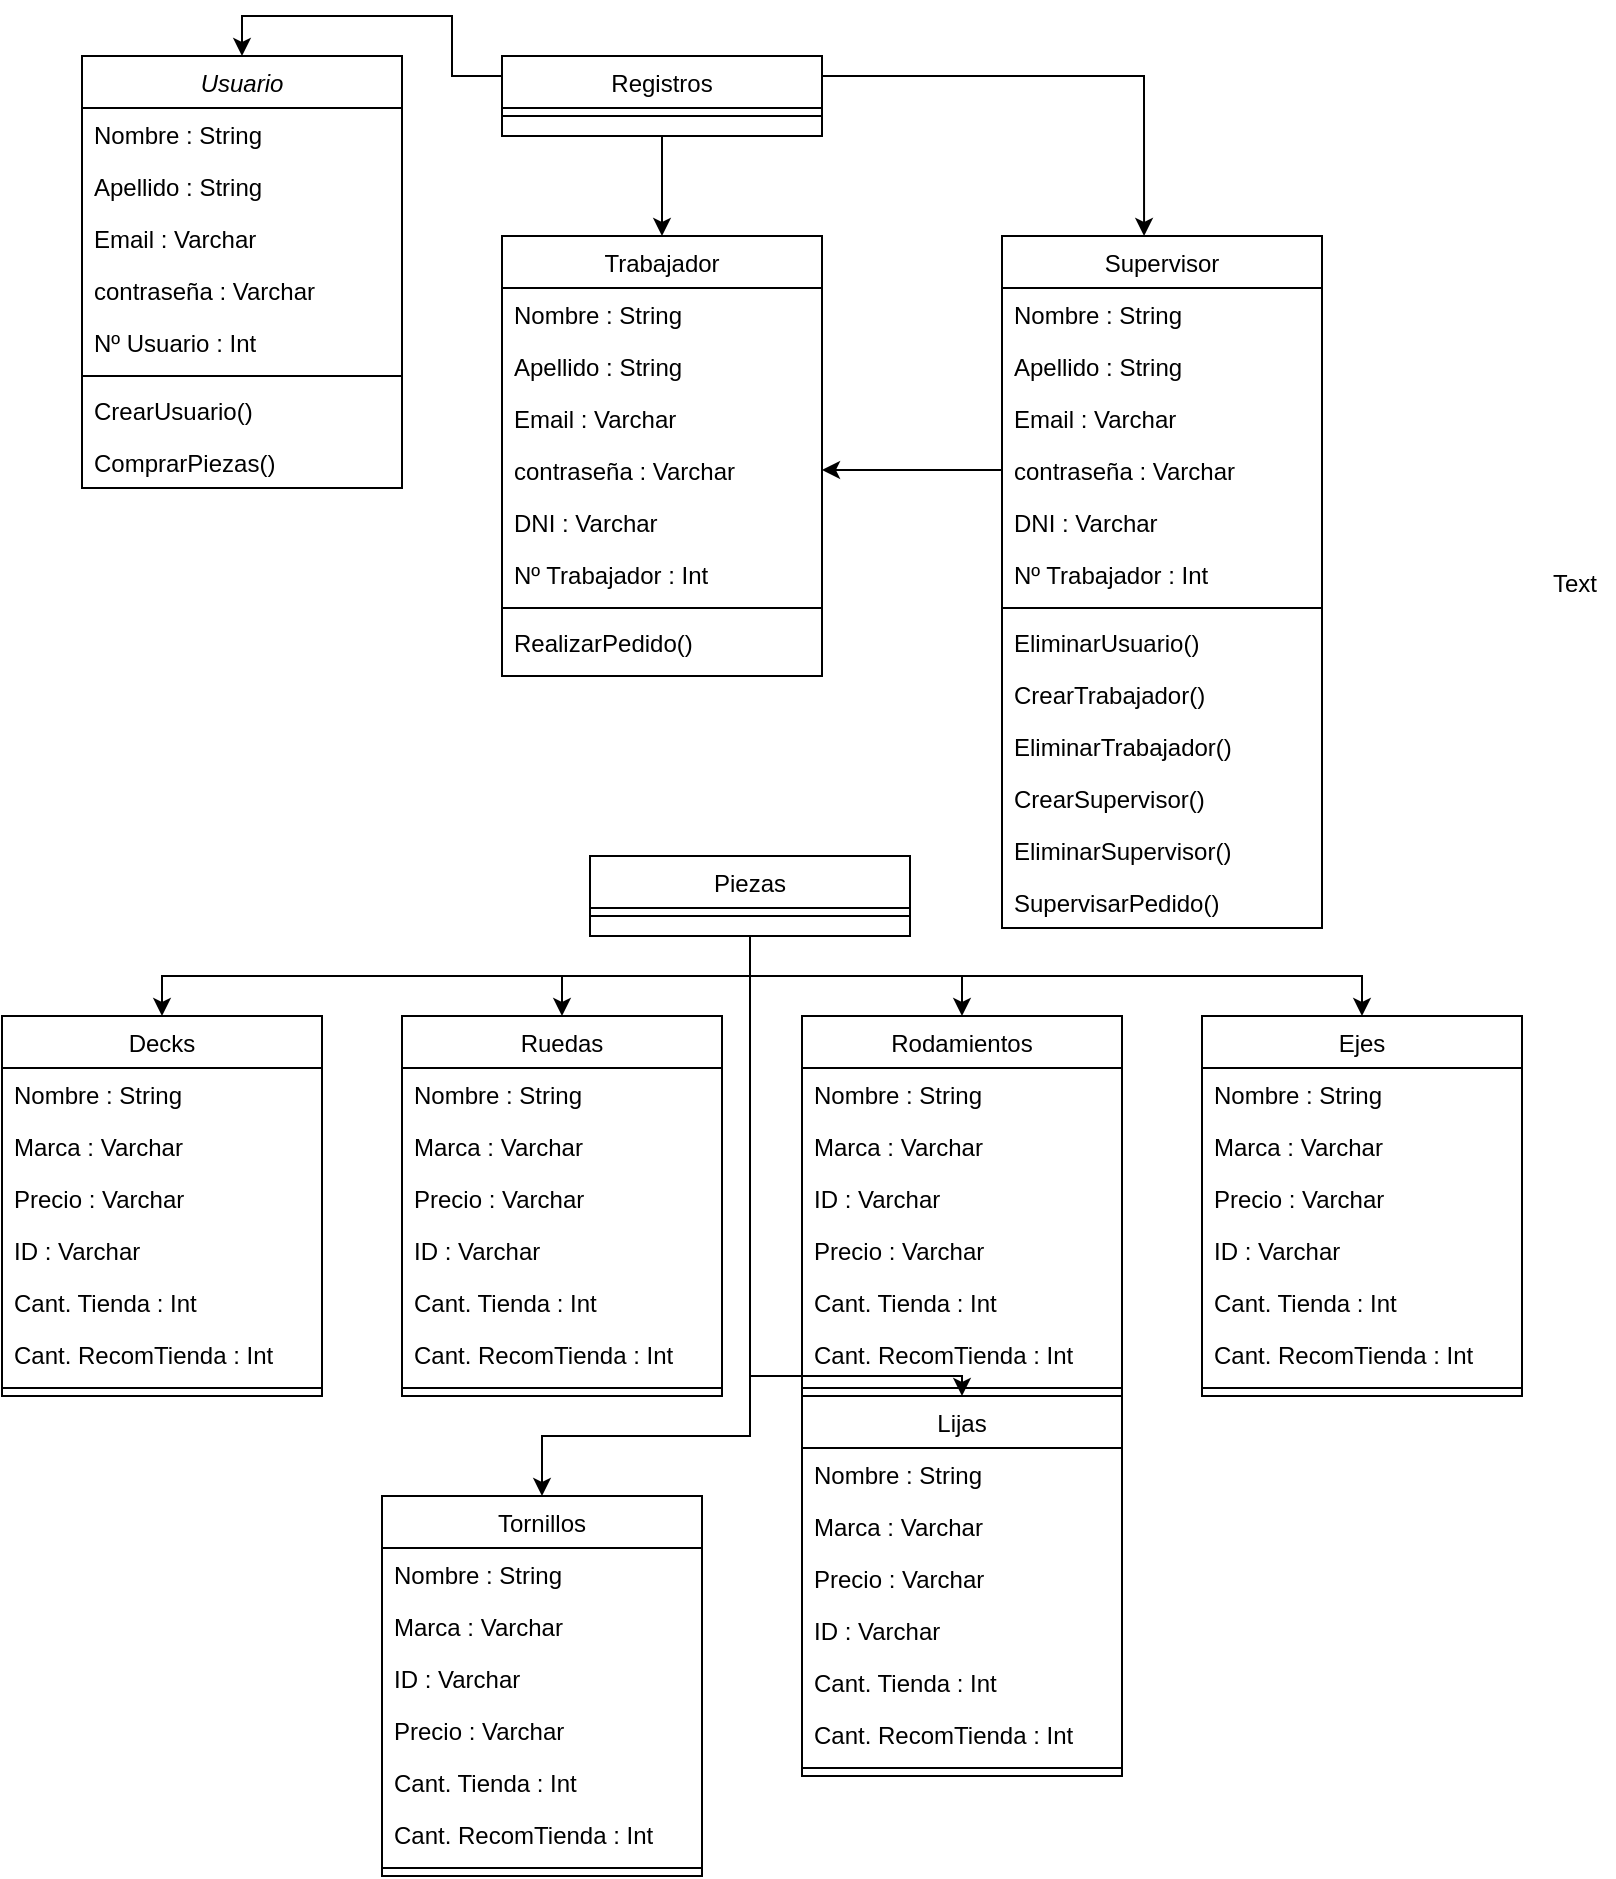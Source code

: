 <mxfile version="13.1.6" type="device"><diagram id="C5RBs43oDa-KdzZeNtuy" name="Page-1"><mxGraphModel dx="702" dy="801" grid="1" gridSize="10" guides="1" tooltips="1" connect="1" arrows="1" fold="1" page="1" pageScale="1" pageWidth="827" pageHeight="1169" math="0" shadow="0"><root><mxCell id="WIyWlLk6GJQsqaUBKTNV-0"/><mxCell id="WIyWlLk6GJQsqaUBKTNV-1" parent="WIyWlLk6GJQsqaUBKTNV-0"/><mxCell id="zkfFHV4jXpPFQw0GAbJ--0" value="Usuario" style="swimlane;fontStyle=2;align=center;verticalAlign=top;childLayout=stackLayout;horizontal=1;startSize=26;horizontalStack=0;resizeParent=1;resizeLast=0;collapsible=1;marginBottom=0;rounded=0;shadow=0;strokeWidth=1;" parent="WIyWlLk6GJQsqaUBKTNV-1" vertex="1"><mxGeometry x="80" y="120" width="160" height="216" as="geometry"><mxRectangle x="230" y="140" width="160" height="26" as="alternateBounds"/></mxGeometry></mxCell><mxCell id="zkfFHV4jXpPFQw0GAbJ--1" value="Nombre : String" style="text;align=left;verticalAlign=top;spacingLeft=4;spacingRight=4;overflow=hidden;rotatable=0;points=[[0,0.5],[1,0.5]];portConstraint=eastwest;" parent="zkfFHV4jXpPFQw0GAbJ--0" vertex="1"><mxGeometry y="26" width="160" height="26" as="geometry"/></mxCell><mxCell id="zkfFHV4jXpPFQw0GAbJ--2" value="Apellido : String" style="text;align=left;verticalAlign=top;spacingLeft=4;spacingRight=4;overflow=hidden;rotatable=0;points=[[0,0.5],[1,0.5]];portConstraint=eastwest;rounded=0;shadow=0;html=0;" parent="zkfFHV4jXpPFQw0GAbJ--0" vertex="1"><mxGeometry y="52" width="160" height="26" as="geometry"/></mxCell><mxCell id="zkfFHV4jXpPFQw0GAbJ--3" value="Email : Varchar" style="text;align=left;verticalAlign=top;spacingLeft=4;spacingRight=4;overflow=hidden;rotatable=0;points=[[0,0.5],[1,0.5]];portConstraint=eastwest;rounded=0;shadow=0;html=0;" parent="zkfFHV4jXpPFQw0GAbJ--0" vertex="1"><mxGeometry y="78" width="160" height="26" as="geometry"/></mxCell><mxCell id="Tx1Lw0naHB0xi_U6-fPQ-1" value="contraseña : Varchar" style="text;align=left;verticalAlign=top;spacingLeft=4;spacingRight=4;overflow=hidden;rotatable=0;points=[[0,0.5],[1,0.5]];portConstraint=eastwest;rounded=0;shadow=0;html=0;" parent="zkfFHV4jXpPFQw0GAbJ--0" vertex="1"><mxGeometry y="104" width="160" height="26" as="geometry"/></mxCell><mxCell id="Tx1Lw0naHB0xi_U6-fPQ-2" value="Nº Usuario : Int" style="text;align=left;verticalAlign=top;spacingLeft=4;spacingRight=4;overflow=hidden;rotatable=0;points=[[0,0.5],[1,0.5]];portConstraint=eastwest;rounded=0;shadow=0;html=0;" parent="zkfFHV4jXpPFQw0GAbJ--0" vertex="1"><mxGeometry y="130" width="160" height="26" as="geometry"/></mxCell><mxCell id="zkfFHV4jXpPFQw0GAbJ--4" value="" style="line;html=1;strokeWidth=1;align=left;verticalAlign=middle;spacingTop=-1;spacingLeft=3;spacingRight=3;rotatable=0;labelPosition=right;points=[];portConstraint=eastwest;" parent="zkfFHV4jXpPFQw0GAbJ--0" vertex="1"><mxGeometry y="156" width="160" height="8" as="geometry"/></mxCell><mxCell id="qu90uaWozorhwATq5Z_B-6" value="CrearUsuario()" style="text;align=left;verticalAlign=top;spacingLeft=4;spacingRight=4;overflow=hidden;rotatable=0;points=[[0,0.5],[1,0.5]];portConstraint=eastwest;" parent="zkfFHV4jXpPFQw0GAbJ--0" vertex="1"><mxGeometry y="164" width="160" height="26" as="geometry"/></mxCell><mxCell id="zkfFHV4jXpPFQw0GAbJ--5" value="ComprarPiezas()" style="text;align=left;verticalAlign=top;spacingLeft=4;spacingRight=4;overflow=hidden;rotatable=0;points=[[0,0.5],[1,0.5]];portConstraint=eastwest;" parent="zkfFHV4jXpPFQw0GAbJ--0" vertex="1"><mxGeometry y="190" width="160" height="26" as="geometry"/></mxCell><mxCell id="Tx1Lw0naHB0xi_U6-fPQ-3" style="edgeStyle=orthogonalEdgeStyle;rounded=0;orthogonalLoop=1;jettySize=auto;html=1;exitX=0;exitY=0.25;exitDx=0;exitDy=0;entryX=0.5;entryY=0;entryDx=0;entryDy=0;" parent="WIyWlLk6GJQsqaUBKTNV-1" source="zkfFHV4jXpPFQw0GAbJ--13" target="zkfFHV4jXpPFQw0GAbJ--0" edge="1"><mxGeometry relative="1" as="geometry"/></mxCell><mxCell id="Tx1Lw0naHB0xi_U6-fPQ-5" style="edgeStyle=orthogonalEdgeStyle;rounded=0;orthogonalLoop=1;jettySize=auto;html=1;exitX=0.5;exitY=1;exitDx=0;exitDy=0;entryX=0.5;entryY=0;entryDx=0;entryDy=0;" parent="WIyWlLk6GJQsqaUBKTNV-1" source="zkfFHV4jXpPFQw0GAbJ--13" target="zkfFHV4jXpPFQw0GAbJ--17" edge="1"><mxGeometry relative="1" as="geometry"/></mxCell><mxCell id="Tx1Lw0naHB0xi_U6-fPQ-17" style="edgeStyle=orthogonalEdgeStyle;rounded=0;orthogonalLoop=1;jettySize=auto;html=1;exitX=1;exitY=0.25;exitDx=0;exitDy=0;entryX=0.444;entryY=0;entryDx=0;entryDy=0;entryPerimeter=0;" parent="WIyWlLk6GJQsqaUBKTNV-1" source="zkfFHV4jXpPFQw0GAbJ--13" target="Tx1Lw0naHB0xi_U6-fPQ-6" edge="1"><mxGeometry relative="1" as="geometry"/></mxCell><mxCell id="zkfFHV4jXpPFQw0GAbJ--13" value="Registros" style="swimlane;fontStyle=0;align=center;verticalAlign=top;childLayout=stackLayout;horizontal=1;startSize=26;horizontalStack=0;resizeParent=1;resizeLast=0;collapsible=1;marginBottom=0;rounded=0;shadow=0;strokeWidth=1;" parent="WIyWlLk6GJQsqaUBKTNV-1" vertex="1"><mxGeometry x="290" y="120" width="160" height="40" as="geometry"><mxRectangle x="340" y="380" width="170" height="26" as="alternateBounds"/></mxGeometry></mxCell><mxCell id="zkfFHV4jXpPFQw0GAbJ--15" value="" style="line;html=1;strokeWidth=1;align=left;verticalAlign=middle;spacingTop=-1;spacingLeft=3;spacingRight=3;rotatable=0;labelPosition=right;points=[];portConstraint=eastwest;" parent="zkfFHV4jXpPFQw0GAbJ--13" vertex="1"><mxGeometry y="26" width="160" height="8" as="geometry"/></mxCell><mxCell id="zkfFHV4jXpPFQw0GAbJ--17" value="Trabajador" style="swimlane;fontStyle=0;align=center;verticalAlign=top;childLayout=stackLayout;horizontal=1;startSize=26;horizontalStack=0;resizeParent=1;resizeLast=0;collapsible=1;marginBottom=0;rounded=0;shadow=0;strokeWidth=1;" parent="WIyWlLk6GJQsqaUBKTNV-1" vertex="1"><mxGeometry x="290" y="210" width="160" height="220" as="geometry"><mxRectangle x="550" y="140" width="160" height="26" as="alternateBounds"/></mxGeometry></mxCell><mxCell id="zkfFHV4jXpPFQw0GAbJ--18" value="Nombre : String" style="text;align=left;verticalAlign=top;spacingLeft=4;spacingRight=4;overflow=hidden;rotatable=0;points=[[0,0.5],[1,0.5]];portConstraint=eastwest;" parent="zkfFHV4jXpPFQw0GAbJ--17" vertex="1"><mxGeometry y="26" width="160" height="26" as="geometry"/></mxCell><mxCell id="zkfFHV4jXpPFQw0GAbJ--19" value="Apellido : String" style="text;align=left;verticalAlign=top;spacingLeft=4;spacingRight=4;overflow=hidden;rotatable=0;points=[[0,0.5],[1,0.5]];portConstraint=eastwest;rounded=0;shadow=0;html=0;" parent="zkfFHV4jXpPFQw0GAbJ--17" vertex="1"><mxGeometry y="52" width="160" height="26" as="geometry"/></mxCell><mxCell id="zkfFHV4jXpPFQw0GAbJ--20" value="Email : Varchar" style="text;align=left;verticalAlign=top;spacingLeft=4;spacingRight=4;overflow=hidden;rotatable=0;points=[[0,0.5],[1,0.5]];portConstraint=eastwest;rounded=0;shadow=0;html=0;" parent="zkfFHV4jXpPFQw0GAbJ--17" vertex="1"><mxGeometry y="78" width="160" height="26" as="geometry"/></mxCell><mxCell id="zkfFHV4jXpPFQw0GAbJ--21" value="contraseña : Varchar" style="text;align=left;verticalAlign=top;spacingLeft=4;spacingRight=4;overflow=hidden;rotatable=0;points=[[0,0.5],[1,0.5]];portConstraint=eastwest;rounded=0;shadow=0;html=0;" parent="zkfFHV4jXpPFQw0GAbJ--17" vertex="1"><mxGeometry y="104" width="160" height="26" as="geometry"/></mxCell><mxCell id="zkfFHV4jXpPFQw0GAbJ--22" value="DNI : Varchar" style="text;align=left;verticalAlign=top;spacingLeft=4;spacingRight=4;overflow=hidden;rotatable=0;points=[[0,0.5],[1,0.5]];portConstraint=eastwest;rounded=0;shadow=0;html=0;" parent="zkfFHV4jXpPFQw0GAbJ--17" vertex="1"><mxGeometry y="130" width="160" height="26" as="geometry"/></mxCell><mxCell id="Tx1Lw0naHB0xi_U6-fPQ-4" value="Nº Trabajador : Int" style="text;align=left;verticalAlign=top;spacingLeft=4;spacingRight=4;overflow=hidden;rotatable=0;points=[[0,0.5],[1,0.5]];portConstraint=eastwest;rounded=0;shadow=0;html=0;" parent="zkfFHV4jXpPFQw0GAbJ--17" vertex="1"><mxGeometry y="156" width="160" height="26" as="geometry"/></mxCell><mxCell id="zkfFHV4jXpPFQw0GAbJ--23" value="" style="line;html=1;strokeWidth=1;align=left;verticalAlign=middle;spacingTop=-1;spacingLeft=3;spacingRight=3;rotatable=0;labelPosition=right;points=[];portConstraint=eastwest;" parent="zkfFHV4jXpPFQw0GAbJ--17" vertex="1"><mxGeometry y="182" width="160" height="8" as="geometry"/></mxCell><mxCell id="zkfFHV4jXpPFQw0GAbJ--25" value="RealizarPedido()" style="text;align=left;verticalAlign=top;spacingLeft=4;spacingRight=4;overflow=hidden;rotatable=0;points=[[0,0.5],[1,0.5]];portConstraint=eastwest;" parent="zkfFHV4jXpPFQw0GAbJ--17" vertex="1"><mxGeometry y="190" width="160" height="26" as="geometry"/></mxCell><mxCell id="Tx1Lw0naHB0xi_U6-fPQ-6" value="Supervisor" style="swimlane;fontStyle=0;align=center;verticalAlign=top;childLayout=stackLayout;horizontal=1;startSize=26;horizontalStack=0;resizeParent=1;resizeLast=0;collapsible=1;marginBottom=0;rounded=0;shadow=0;strokeWidth=1;" parent="WIyWlLk6GJQsqaUBKTNV-1" vertex="1"><mxGeometry x="540" y="210" width="160" height="346" as="geometry"><mxRectangle x="550" y="140" width="160" height="26" as="alternateBounds"/></mxGeometry></mxCell><mxCell id="Tx1Lw0naHB0xi_U6-fPQ-7" value="Nombre : String" style="text;align=left;verticalAlign=top;spacingLeft=4;spacingRight=4;overflow=hidden;rotatable=0;points=[[0,0.5],[1,0.5]];portConstraint=eastwest;" parent="Tx1Lw0naHB0xi_U6-fPQ-6" vertex="1"><mxGeometry y="26" width="160" height="26" as="geometry"/></mxCell><mxCell id="Tx1Lw0naHB0xi_U6-fPQ-8" value="Apellido : String" style="text;align=left;verticalAlign=top;spacingLeft=4;spacingRight=4;overflow=hidden;rotatable=0;points=[[0,0.5],[1,0.5]];portConstraint=eastwest;rounded=0;shadow=0;html=0;" parent="Tx1Lw0naHB0xi_U6-fPQ-6" vertex="1"><mxGeometry y="52" width="160" height="26" as="geometry"/></mxCell><mxCell id="Tx1Lw0naHB0xi_U6-fPQ-9" value="Email : Varchar" style="text;align=left;verticalAlign=top;spacingLeft=4;spacingRight=4;overflow=hidden;rotatable=0;points=[[0,0.5],[1,0.5]];portConstraint=eastwest;rounded=0;shadow=0;html=0;" parent="Tx1Lw0naHB0xi_U6-fPQ-6" vertex="1"><mxGeometry y="78" width="160" height="26" as="geometry"/></mxCell><mxCell id="Tx1Lw0naHB0xi_U6-fPQ-10" value="contraseña : Varchar" style="text;align=left;verticalAlign=top;spacingLeft=4;spacingRight=4;overflow=hidden;rotatable=0;points=[[0,0.5],[1,0.5]];portConstraint=eastwest;rounded=0;shadow=0;html=0;" parent="Tx1Lw0naHB0xi_U6-fPQ-6" vertex="1"><mxGeometry y="104" width="160" height="26" as="geometry"/></mxCell><mxCell id="Tx1Lw0naHB0xi_U6-fPQ-11" value="DNI : Varchar" style="text;align=left;verticalAlign=top;spacingLeft=4;spacingRight=4;overflow=hidden;rotatable=0;points=[[0,0.5],[1,0.5]];portConstraint=eastwest;rounded=0;shadow=0;html=0;" parent="Tx1Lw0naHB0xi_U6-fPQ-6" vertex="1"><mxGeometry y="130" width="160" height="26" as="geometry"/></mxCell><mxCell id="Tx1Lw0naHB0xi_U6-fPQ-12" value="Nº Trabajador : Int" style="text;align=left;verticalAlign=top;spacingLeft=4;spacingRight=4;overflow=hidden;rotatable=0;points=[[0,0.5],[1,0.5]];portConstraint=eastwest;rounded=0;shadow=0;html=0;" parent="Tx1Lw0naHB0xi_U6-fPQ-6" vertex="1"><mxGeometry y="156" width="160" height="26" as="geometry"/></mxCell><mxCell id="Tx1Lw0naHB0xi_U6-fPQ-13" value="" style="line;html=1;strokeWidth=1;align=left;verticalAlign=middle;spacingTop=-1;spacingLeft=3;spacingRight=3;rotatable=0;labelPosition=right;points=[];portConstraint=eastwest;" parent="Tx1Lw0naHB0xi_U6-fPQ-6" vertex="1"><mxGeometry y="182" width="160" height="8" as="geometry"/></mxCell><mxCell id="Tx1Lw0naHB0xi_U6-fPQ-14" value="EliminarUsuario()" style="text;align=left;verticalAlign=top;spacingLeft=4;spacingRight=4;overflow=hidden;rotatable=0;points=[[0,0.5],[1,0.5]];portConstraint=eastwest;" parent="Tx1Lw0naHB0xi_U6-fPQ-6" vertex="1"><mxGeometry y="190" width="160" height="26" as="geometry"/></mxCell><mxCell id="qu90uaWozorhwATq5Z_B-0" value="CrearTrabajador()" style="text;align=left;verticalAlign=top;spacingLeft=4;spacingRight=4;overflow=hidden;rotatable=0;points=[[0,0.5],[1,0.5]];portConstraint=eastwest;" parent="Tx1Lw0naHB0xi_U6-fPQ-6" vertex="1"><mxGeometry y="216" width="160" height="26" as="geometry"/></mxCell><mxCell id="Tx1Lw0naHB0xi_U6-fPQ-18" value="EliminarTrabajador()" style="text;align=left;verticalAlign=top;spacingLeft=4;spacingRight=4;overflow=hidden;rotatable=0;points=[[0,0.5],[1,0.5]];portConstraint=eastwest;" parent="Tx1Lw0naHB0xi_U6-fPQ-6" vertex="1"><mxGeometry y="242" width="160" height="26" as="geometry"/></mxCell><mxCell id="qu90uaWozorhwATq5Z_B-1" value="CrearSupervisor()" style="text;align=left;verticalAlign=top;spacingLeft=4;spacingRight=4;overflow=hidden;rotatable=0;points=[[0,0.5],[1,0.5]];portConstraint=eastwest;" parent="Tx1Lw0naHB0xi_U6-fPQ-6" vertex="1"><mxGeometry y="268" width="160" height="26" as="geometry"/></mxCell><mxCell id="qu90uaWozorhwATq5Z_B-2" value="EliminarSupervisor()" style="text;align=left;verticalAlign=top;spacingLeft=4;spacingRight=4;overflow=hidden;rotatable=0;points=[[0,0.5],[1,0.5]];portConstraint=eastwest;" parent="Tx1Lw0naHB0xi_U6-fPQ-6" vertex="1"><mxGeometry y="294" width="160" height="26" as="geometry"/></mxCell><mxCell id="qu90uaWozorhwATq5Z_B-7" value="SupervisarPedido()" style="text;align=left;verticalAlign=top;spacingLeft=4;spacingRight=4;overflow=hidden;rotatable=0;points=[[0,0.5],[1,0.5]];portConstraint=eastwest;" parent="Tx1Lw0naHB0xi_U6-fPQ-6" vertex="1"><mxGeometry y="320" width="160" height="26" as="geometry"/></mxCell><mxCell id="Tx1Lw0naHB0xi_U6-fPQ-19" style="edgeStyle=orthogonalEdgeStyle;rounded=0;orthogonalLoop=1;jettySize=auto;html=1;exitX=0;exitY=0.5;exitDx=0;exitDy=0;entryX=1;entryY=0.5;entryDx=0;entryDy=0;" parent="WIyWlLk6GJQsqaUBKTNV-1" source="Tx1Lw0naHB0xi_U6-fPQ-10" target="zkfFHV4jXpPFQw0GAbJ--21" edge="1"><mxGeometry relative="1" as="geometry"/></mxCell><mxCell id="Tx1Lw0naHB0xi_U6-fPQ-97" style="edgeStyle=orthogonalEdgeStyle;rounded=0;orthogonalLoop=1;jettySize=auto;html=1;exitX=0.5;exitY=1;exitDx=0;exitDy=0;entryX=0.5;entryY=0;entryDx=0;entryDy=0;" parent="WIyWlLk6GJQsqaUBKTNV-1" source="Tx1Lw0naHB0xi_U6-fPQ-20" target="zkfFHV4jXpPFQw0GAbJ--6" edge="1"><mxGeometry relative="1" as="geometry"/></mxCell><mxCell id="Tx1Lw0naHB0xi_U6-fPQ-98" style="edgeStyle=orthogonalEdgeStyle;rounded=0;orthogonalLoop=1;jettySize=auto;html=1;exitX=0.5;exitY=1;exitDx=0;exitDy=0;" parent="WIyWlLk6GJQsqaUBKTNV-1" source="Tx1Lw0naHB0xi_U6-fPQ-20" target="Tx1Lw0naHB0xi_U6-fPQ-83" edge="1"><mxGeometry relative="1" as="geometry"/></mxCell><mxCell id="Tx1Lw0naHB0xi_U6-fPQ-99" style="edgeStyle=orthogonalEdgeStyle;rounded=0;orthogonalLoop=1;jettySize=auto;html=1;exitX=0.5;exitY=1;exitDx=0;exitDy=0;entryX=0.5;entryY=0;entryDx=0;entryDy=0;" parent="WIyWlLk6GJQsqaUBKTNV-1" source="Tx1Lw0naHB0xi_U6-fPQ-20" target="Tx1Lw0naHB0xi_U6-fPQ-90" edge="1"><mxGeometry relative="1" as="geometry"/></mxCell><mxCell id="Tx1Lw0naHB0xi_U6-fPQ-100" style="edgeStyle=orthogonalEdgeStyle;rounded=0;orthogonalLoop=1;jettySize=auto;html=1;exitX=0.5;exitY=1;exitDx=0;exitDy=0;entryX=0.5;entryY=0;entryDx=0;entryDy=0;" parent="WIyWlLk6GJQsqaUBKTNV-1" source="Tx1Lw0naHB0xi_U6-fPQ-20" target="Tx1Lw0naHB0xi_U6-fPQ-76" edge="1"><mxGeometry relative="1" as="geometry"/></mxCell><mxCell id="Tx1Lw0naHB0xi_U6-fPQ-101" style="edgeStyle=orthogonalEdgeStyle;rounded=0;orthogonalLoop=1;jettySize=auto;html=1;exitX=0.5;exitY=1;exitDx=0;exitDy=0;entryX=0.5;entryY=0;entryDx=0;entryDy=0;" parent="WIyWlLk6GJQsqaUBKTNV-1" source="Tx1Lw0naHB0xi_U6-fPQ-20" target="Tx1Lw0naHB0xi_U6-fPQ-69" edge="1"><mxGeometry relative="1" as="geometry"><mxPoint x="410" y="810" as="targetPoint"/><Array as="points"><mxPoint x="414" y="810"/><mxPoint x="310" y="810"/></Array></mxGeometry></mxCell><mxCell id="Tx1Lw0naHB0xi_U6-fPQ-102" style="edgeStyle=orthogonalEdgeStyle;rounded=0;orthogonalLoop=1;jettySize=auto;html=1;exitX=0.5;exitY=1;exitDx=0;exitDy=0;entryX=0.5;entryY=0;entryDx=0;entryDy=0;" parent="WIyWlLk6GJQsqaUBKTNV-1" source="Tx1Lw0naHB0xi_U6-fPQ-20" target="Tx1Lw0naHB0xi_U6-fPQ-62" edge="1"><mxGeometry relative="1" as="geometry"><Array as="points"><mxPoint x="414" y="780"/><mxPoint x="520" y="780"/></Array></mxGeometry></mxCell><mxCell id="Tx1Lw0naHB0xi_U6-fPQ-90" value="Rodamientos" style="swimlane;fontStyle=0;align=center;verticalAlign=top;childLayout=stackLayout;horizontal=1;startSize=26;horizontalStack=0;resizeParent=1;resizeLast=0;collapsible=1;marginBottom=0;rounded=0;shadow=0;strokeWidth=1;" parent="WIyWlLk6GJQsqaUBKTNV-1" vertex="1"><mxGeometry x="440" y="600" width="160" height="190" as="geometry"><mxRectangle x="130" y="380" width="160" height="26" as="alternateBounds"/></mxGeometry></mxCell><mxCell id="Tx1Lw0naHB0xi_U6-fPQ-91" value="Nombre : String" style="text;align=left;verticalAlign=top;spacingLeft=4;spacingRight=4;overflow=hidden;rotatable=0;points=[[0,0.5],[1,0.5]];portConstraint=eastwest;" parent="Tx1Lw0naHB0xi_U6-fPQ-90" vertex="1"><mxGeometry y="26" width="160" height="26" as="geometry"/></mxCell><mxCell id="Tx1Lw0naHB0xi_U6-fPQ-92" value="Marca : Varchar" style="text;align=left;verticalAlign=top;spacingLeft=4;spacingRight=4;overflow=hidden;rotatable=0;points=[[0,0.5],[1,0.5]];portConstraint=eastwest;rounded=0;shadow=0;html=0;" parent="Tx1Lw0naHB0xi_U6-fPQ-90" vertex="1"><mxGeometry y="52" width="160" height="26" as="geometry"/></mxCell><mxCell id="1rWDn5zMsZsP1vt22m6Z-6" value="ID : Varchar" style="text;align=left;verticalAlign=top;spacingLeft=4;spacingRight=4;overflow=hidden;rotatable=0;points=[[0,0.5],[1,0.5]];portConstraint=eastwest;rounded=0;shadow=0;html=0;" vertex="1" parent="Tx1Lw0naHB0xi_U6-fPQ-90"><mxGeometry y="78" width="160" height="26" as="geometry"/></mxCell><mxCell id="Tx1Lw0naHB0xi_U6-fPQ-93" value="Precio : Varchar" style="text;align=left;verticalAlign=top;spacingLeft=4;spacingRight=4;overflow=hidden;rotatable=0;points=[[0,0.5],[1,0.5]];portConstraint=eastwest;rounded=0;shadow=0;html=0;" parent="Tx1Lw0naHB0xi_U6-fPQ-90" vertex="1"><mxGeometry y="104" width="160" height="26" as="geometry"/></mxCell><mxCell id="Tx1Lw0naHB0xi_U6-fPQ-94" value="Cant. Tienda : Int" style="text;align=left;verticalAlign=top;spacingLeft=4;spacingRight=4;overflow=hidden;rotatable=0;points=[[0,0.5],[1,0.5]];portConstraint=eastwest;rounded=0;shadow=0;html=0;" parent="Tx1Lw0naHB0xi_U6-fPQ-90" vertex="1"><mxGeometry y="130" width="160" height="26" as="geometry"/></mxCell><mxCell id="Tx1Lw0naHB0xi_U6-fPQ-95" value="Cant. RecomTienda : Int" style="text;align=left;verticalAlign=top;spacingLeft=4;spacingRight=4;overflow=hidden;rotatable=0;points=[[0,0.5],[1,0.5]];portConstraint=eastwest;rounded=0;shadow=0;html=0;" parent="Tx1Lw0naHB0xi_U6-fPQ-90" vertex="1"><mxGeometry y="156" width="160" height="26" as="geometry"/></mxCell><mxCell id="Tx1Lw0naHB0xi_U6-fPQ-96" value="" style="line;html=1;strokeWidth=1;align=left;verticalAlign=middle;spacingTop=-1;spacingLeft=3;spacingRight=3;rotatable=0;labelPosition=right;points=[];portConstraint=eastwest;" parent="Tx1Lw0naHB0xi_U6-fPQ-90" vertex="1"><mxGeometry y="182" width="160" height="8" as="geometry"/></mxCell><mxCell id="Tx1Lw0naHB0xi_U6-fPQ-62" value="Lijas" style="swimlane;fontStyle=0;align=center;verticalAlign=top;childLayout=stackLayout;horizontal=1;startSize=26;horizontalStack=0;resizeParent=1;resizeLast=0;collapsible=1;marginBottom=0;rounded=0;shadow=0;strokeWidth=1;" parent="WIyWlLk6GJQsqaUBKTNV-1" vertex="1"><mxGeometry x="440" y="790" width="160" height="190" as="geometry"><mxRectangle x="130" y="380" width="160" height="26" as="alternateBounds"/></mxGeometry></mxCell><mxCell id="Tx1Lw0naHB0xi_U6-fPQ-63" value="Nombre : String" style="text;align=left;verticalAlign=top;spacingLeft=4;spacingRight=4;overflow=hidden;rotatable=0;points=[[0,0.5],[1,0.5]];portConstraint=eastwest;" parent="Tx1Lw0naHB0xi_U6-fPQ-62" vertex="1"><mxGeometry y="26" width="160" height="26" as="geometry"/></mxCell><mxCell id="Tx1Lw0naHB0xi_U6-fPQ-64" value="Marca : Varchar" style="text;align=left;verticalAlign=top;spacingLeft=4;spacingRight=4;overflow=hidden;rotatable=0;points=[[0,0.5],[1,0.5]];portConstraint=eastwest;rounded=0;shadow=0;html=0;" parent="Tx1Lw0naHB0xi_U6-fPQ-62" vertex="1"><mxGeometry y="52" width="160" height="26" as="geometry"/></mxCell><mxCell id="Tx1Lw0naHB0xi_U6-fPQ-65" value="Precio : Varchar" style="text;align=left;verticalAlign=top;spacingLeft=4;spacingRight=4;overflow=hidden;rotatable=0;points=[[0,0.5],[1,0.5]];portConstraint=eastwest;rounded=0;shadow=0;html=0;" parent="Tx1Lw0naHB0xi_U6-fPQ-62" vertex="1"><mxGeometry y="78" width="160" height="26" as="geometry"/></mxCell><mxCell id="1rWDn5zMsZsP1vt22m6Z-3" value="ID : Varchar" style="text;align=left;verticalAlign=top;spacingLeft=4;spacingRight=4;overflow=hidden;rotatable=0;points=[[0,0.5],[1,0.5]];portConstraint=eastwest;rounded=0;shadow=0;html=0;" vertex="1" parent="Tx1Lw0naHB0xi_U6-fPQ-62"><mxGeometry y="104" width="160" height="26" as="geometry"/></mxCell><mxCell id="Tx1Lw0naHB0xi_U6-fPQ-66" value="Cant. Tienda : Int" style="text;align=left;verticalAlign=top;spacingLeft=4;spacingRight=4;overflow=hidden;rotatable=0;points=[[0,0.5],[1,0.5]];portConstraint=eastwest;rounded=0;shadow=0;html=0;" parent="Tx1Lw0naHB0xi_U6-fPQ-62" vertex="1"><mxGeometry y="130" width="160" height="26" as="geometry"/></mxCell><mxCell id="Tx1Lw0naHB0xi_U6-fPQ-67" value="Cant. RecomTienda : Int" style="text;align=left;verticalAlign=top;spacingLeft=4;spacingRight=4;overflow=hidden;rotatable=0;points=[[0,0.5],[1,0.5]];portConstraint=eastwest;rounded=0;shadow=0;html=0;" parent="Tx1Lw0naHB0xi_U6-fPQ-62" vertex="1"><mxGeometry y="156" width="160" height="26" as="geometry"/></mxCell><mxCell id="Tx1Lw0naHB0xi_U6-fPQ-68" value="" style="line;html=1;strokeWidth=1;align=left;verticalAlign=middle;spacingTop=-1;spacingLeft=3;spacingRight=3;rotatable=0;labelPosition=right;points=[];portConstraint=eastwest;" parent="Tx1Lw0naHB0xi_U6-fPQ-62" vertex="1"><mxGeometry y="182" width="160" height="8" as="geometry"/></mxCell><mxCell id="Tx1Lw0naHB0xi_U6-fPQ-69" value="Tornillos" style="swimlane;fontStyle=0;align=center;verticalAlign=top;childLayout=stackLayout;horizontal=1;startSize=26;horizontalStack=0;resizeParent=1;resizeLast=0;collapsible=1;marginBottom=0;rounded=0;shadow=0;strokeWidth=1;" parent="WIyWlLk6GJQsqaUBKTNV-1" vertex="1"><mxGeometry x="230" y="840" width="160" height="190" as="geometry"><mxRectangle x="130" y="380" width="160" height="26" as="alternateBounds"/></mxGeometry></mxCell><mxCell id="Tx1Lw0naHB0xi_U6-fPQ-70" value="Nombre : String" style="text;align=left;verticalAlign=top;spacingLeft=4;spacingRight=4;overflow=hidden;rotatable=0;points=[[0,0.5],[1,0.5]];portConstraint=eastwest;" parent="Tx1Lw0naHB0xi_U6-fPQ-69" vertex="1"><mxGeometry y="26" width="160" height="26" as="geometry"/></mxCell><mxCell id="Tx1Lw0naHB0xi_U6-fPQ-71" value="Marca : Varchar" style="text;align=left;verticalAlign=top;spacingLeft=4;spacingRight=4;overflow=hidden;rotatable=0;points=[[0,0.5],[1,0.5]];portConstraint=eastwest;rounded=0;shadow=0;html=0;" parent="Tx1Lw0naHB0xi_U6-fPQ-69" vertex="1"><mxGeometry y="52" width="160" height="26" as="geometry"/></mxCell><mxCell id="1rWDn5zMsZsP1vt22m6Z-2" value="ID : Varchar" style="text;align=left;verticalAlign=top;spacingLeft=4;spacingRight=4;overflow=hidden;rotatable=0;points=[[0,0.5],[1,0.5]];portConstraint=eastwest;rounded=0;shadow=0;html=0;" vertex="1" parent="Tx1Lw0naHB0xi_U6-fPQ-69"><mxGeometry y="78" width="160" height="26" as="geometry"/></mxCell><mxCell id="Tx1Lw0naHB0xi_U6-fPQ-72" value="Precio : Varchar" style="text;align=left;verticalAlign=top;spacingLeft=4;spacingRight=4;overflow=hidden;rotatable=0;points=[[0,0.5],[1,0.5]];portConstraint=eastwest;rounded=0;shadow=0;html=0;" parent="Tx1Lw0naHB0xi_U6-fPQ-69" vertex="1"><mxGeometry y="104" width="160" height="26" as="geometry"/></mxCell><mxCell id="Tx1Lw0naHB0xi_U6-fPQ-73" value="Cant. Tienda : Int" style="text;align=left;verticalAlign=top;spacingLeft=4;spacingRight=4;overflow=hidden;rotatable=0;points=[[0,0.5],[1,0.5]];portConstraint=eastwest;rounded=0;shadow=0;html=0;" parent="Tx1Lw0naHB0xi_U6-fPQ-69" vertex="1"><mxGeometry y="130" width="160" height="26" as="geometry"/></mxCell><mxCell id="Tx1Lw0naHB0xi_U6-fPQ-74" value="Cant. RecomTienda : Int" style="text;align=left;verticalAlign=top;spacingLeft=4;spacingRight=4;overflow=hidden;rotatable=0;points=[[0,0.5],[1,0.5]];portConstraint=eastwest;rounded=0;shadow=0;html=0;" parent="Tx1Lw0naHB0xi_U6-fPQ-69" vertex="1"><mxGeometry y="156" width="160" height="26" as="geometry"/></mxCell><mxCell id="Tx1Lw0naHB0xi_U6-fPQ-75" value="" style="line;html=1;strokeWidth=1;align=left;verticalAlign=middle;spacingTop=-1;spacingLeft=3;spacingRight=3;rotatable=0;labelPosition=right;points=[];portConstraint=eastwest;" parent="Tx1Lw0naHB0xi_U6-fPQ-69" vertex="1"><mxGeometry y="182" width="160" height="8" as="geometry"/></mxCell><mxCell id="Tx1Lw0naHB0xi_U6-fPQ-20" value="Piezas" style="swimlane;fontStyle=0;align=center;verticalAlign=top;childLayout=stackLayout;horizontal=1;startSize=26;horizontalStack=0;resizeParent=1;resizeLast=0;collapsible=1;marginBottom=0;rounded=0;shadow=0;strokeWidth=1;" parent="WIyWlLk6GJQsqaUBKTNV-1" vertex="1"><mxGeometry x="334" y="520" width="160" height="40" as="geometry"><mxRectangle x="340" y="380" width="170" height="26" as="alternateBounds"/></mxGeometry></mxCell><mxCell id="Tx1Lw0naHB0xi_U6-fPQ-21" value="" style="line;html=1;strokeWidth=1;align=left;verticalAlign=middle;spacingTop=-1;spacingLeft=3;spacingRight=3;rotatable=0;labelPosition=right;points=[];portConstraint=eastwest;" parent="Tx1Lw0naHB0xi_U6-fPQ-20" vertex="1"><mxGeometry y="26" width="160" height="8" as="geometry"/></mxCell><mxCell id="Tx1Lw0naHB0xi_U6-fPQ-83" value="Ruedas" style="swimlane;fontStyle=0;align=center;verticalAlign=top;childLayout=stackLayout;horizontal=1;startSize=26;horizontalStack=0;resizeParent=1;resizeLast=0;collapsible=1;marginBottom=0;rounded=0;shadow=0;strokeWidth=1;" parent="WIyWlLk6GJQsqaUBKTNV-1" vertex="1"><mxGeometry x="240" y="600" width="160" height="190" as="geometry"><mxRectangle x="130" y="380" width="160" height="26" as="alternateBounds"/></mxGeometry></mxCell><mxCell id="Tx1Lw0naHB0xi_U6-fPQ-84" value="Nombre : String" style="text;align=left;verticalAlign=top;spacingLeft=4;spacingRight=4;overflow=hidden;rotatable=0;points=[[0,0.5],[1,0.5]];portConstraint=eastwest;" parent="Tx1Lw0naHB0xi_U6-fPQ-83" vertex="1"><mxGeometry y="26" width="160" height="26" as="geometry"/></mxCell><mxCell id="Tx1Lw0naHB0xi_U6-fPQ-85" value="Marca : Varchar" style="text;align=left;verticalAlign=top;spacingLeft=4;spacingRight=4;overflow=hidden;rotatable=0;points=[[0,0.5],[1,0.5]];portConstraint=eastwest;rounded=0;shadow=0;html=0;" parent="Tx1Lw0naHB0xi_U6-fPQ-83" vertex="1"><mxGeometry y="52" width="160" height="26" as="geometry"/></mxCell><mxCell id="1rWDn5zMsZsP1vt22m6Z-7" value="Precio : Varchar" style="text;align=left;verticalAlign=top;spacingLeft=4;spacingRight=4;overflow=hidden;rotatable=0;points=[[0,0.5],[1,0.5]];portConstraint=eastwest;rounded=0;shadow=0;html=0;" vertex="1" parent="Tx1Lw0naHB0xi_U6-fPQ-83"><mxGeometry y="78" width="160" height="26" as="geometry"/></mxCell><mxCell id="Tx1Lw0naHB0xi_U6-fPQ-86" value="ID : Varchar" style="text;align=left;verticalAlign=top;spacingLeft=4;spacingRight=4;overflow=hidden;rotatable=0;points=[[0,0.5],[1,0.5]];portConstraint=eastwest;rounded=0;shadow=0;html=0;" parent="Tx1Lw0naHB0xi_U6-fPQ-83" vertex="1"><mxGeometry y="104" width="160" height="26" as="geometry"/></mxCell><mxCell id="Tx1Lw0naHB0xi_U6-fPQ-87" value="Cant. Tienda : Int" style="text;align=left;verticalAlign=top;spacingLeft=4;spacingRight=4;overflow=hidden;rotatable=0;points=[[0,0.5],[1,0.5]];portConstraint=eastwest;rounded=0;shadow=0;html=0;" parent="Tx1Lw0naHB0xi_U6-fPQ-83" vertex="1"><mxGeometry y="130" width="160" height="26" as="geometry"/></mxCell><mxCell id="Tx1Lw0naHB0xi_U6-fPQ-88" value="Cant. RecomTienda : Int" style="text;align=left;verticalAlign=top;spacingLeft=4;spacingRight=4;overflow=hidden;rotatable=0;points=[[0,0.5],[1,0.5]];portConstraint=eastwest;rounded=0;shadow=0;html=0;" parent="Tx1Lw0naHB0xi_U6-fPQ-83" vertex="1"><mxGeometry y="156" width="160" height="26" as="geometry"/></mxCell><mxCell id="Tx1Lw0naHB0xi_U6-fPQ-89" value="" style="line;html=1;strokeWidth=1;align=left;verticalAlign=middle;spacingTop=-1;spacingLeft=3;spacingRight=3;rotatable=0;labelPosition=right;points=[];portConstraint=eastwest;" parent="Tx1Lw0naHB0xi_U6-fPQ-83" vertex="1"><mxGeometry y="182" width="160" height="8" as="geometry"/></mxCell><mxCell id="qu90uaWozorhwATq5Z_B-8" value="Text" style="text;html=1;align=center;verticalAlign=middle;resizable=0;points=[];autosize=1;" parent="WIyWlLk6GJQsqaUBKTNV-1" vertex="1"><mxGeometry x="806" y="374" width="40" height="20" as="geometry"/></mxCell><mxCell id="Tx1Lw0naHB0xi_U6-fPQ-76" value="Ejes" style="swimlane;fontStyle=0;align=center;verticalAlign=top;childLayout=stackLayout;horizontal=1;startSize=26;horizontalStack=0;resizeParent=1;resizeLast=0;collapsible=1;marginBottom=0;rounded=0;shadow=0;strokeWidth=1;" parent="WIyWlLk6GJQsqaUBKTNV-1" vertex="1"><mxGeometry x="640" y="600" width="160" height="190" as="geometry"><mxRectangle x="130" y="380" width="160" height="26" as="alternateBounds"/></mxGeometry></mxCell><mxCell id="Tx1Lw0naHB0xi_U6-fPQ-77" value="Nombre : String" style="text;align=left;verticalAlign=top;spacingLeft=4;spacingRight=4;overflow=hidden;rotatable=0;points=[[0,0.5],[1,0.5]];portConstraint=eastwest;" parent="Tx1Lw0naHB0xi_U6-fPQ-76" vertex="1"><mxGeometry y="26" width="160" height="26" as="geometry"/></mxCell><mxCell id="Tx1Lw0naHB0xi_U6-fPQ-78" value="Marca : Varchar" style="text;align=left;verticalAlign=top;spacingLeft=4;spacingRight=4;overflow=hidden;rotatable=0;points=[[0,0.5],[1,0.5]];portConstraint=eastwest;rounded=0;shadow=0;html=0;" parent="Tx1Lw0naHB0xi_U6-fPQ-76" vertex="1"><mxGeometry y="52" width="160" height="26" as="geometry"/></mxCell><mxCell id="Tx1Lw0naHB0xi_U6-fPQ-79" value="Precio : Varchar" style="text;align=left;verticalAlign=top;spacingLeft=4;spacingRight=4;overflow=hidden;rotatable=0;points=[[0,0.5],[1,0.5]];portConstraint=eastwest;rounded=0;shadow=0;html=0;" parent="Tx1Lw0naHB0xi_U6-fPQ-76" vertex="1"><mxGeometry y="78" width="160" height="26" as="geometry"/></mxCell><mxCell id="1rWDn5zMsZsP1vt22m6Z-4" value="ID : Varchar" style="text;align=left;verticalAlign=top;spacingLeft=4;spacingRight=4;overflow=hidden;rotatable=0;points=[[0,0.5],[1,0.5]];portConstraint=eastwest;rounded=0;shadow=0;html=0;" vertex="1" parent="Tx1Lw0naHB0xi_U6-fPQ-76"><mxGeometry y="104" width="160" height="26" as="geometry"/></mxCell><mxCell id="Tx1Lw0naHB0xi_U6-fPQ-80" value="Cant. Tienda : Int" style="text;align=left;verticalAlign=top;spacingLeft=4;spacingRight=4;overflow=hidden;rotatable=0;points=[[0,0.5],[1,0.5]];portConstraint=eastwest;rounded=0;shadow=0;html=0;" parent="Tx1Lw0naHB0xi_U6-fPQ-76" vertex="1"><mxGeometry y="130" width="160" height="26" as="geometry"/></mxCell><mxCell id="Tx1Lw0naHB0xi_U6-fPQ-81" value="Cant. RecomTienda : Int" style="text;align=left;verticalAlign=top;spacingLeft=4;spacingRight=4;overflow=hidden;rotatable=0;points=[[0,0.5],[1,0.5]];portConstraint=eastwest;rounded=0;shadow=0;html=0;" parent="Tx1Lw0naHB0xi_U6-fPQ-76" vertex="1"><mxGeometry y="156" width="160" height="26" as="geometry"/></mxCell><mxCell id="Tx1Lw0naHB0xi_U6-fPQ-82" value="" style="line;html=1;strokeWidth=1;align=left;verticalAlign=middle;spacingTop=-1;spacingLeft=3;spacingRight=3;rotatable=0;labelPosition=right;points=[];portConstraint=eastwest;" parent="Tx1Lw0naHB0xi_U6-fPQ-76" vertex="1"><mxGeometry y="182" width="160" height="8" as="geometry"/></mxCell><mxCell id="zkfFHV4jXpPFQw0GAbJ--6" value="Decks" style="swimlane;fontStyle=0;align=center;verticalAlign=top;childLayout=stackLayout;horizontal=1;startSize=26;horizontalStack=0;resizeParent=1;resizeLast=0;collapsible=1;marginBottom=0;rounded=0;shadow=0;strokeWidth=1;" parent="WIyWlLk6GJQsqaUBKTNV-1" vertex="1"><mxGeometry x="40" y="600" width="160" height="190" as="geometry"><mxRectangle x="130" y="380" width="160" height="26" as="alternateBounds"/></mxGeometry></mxCell><mxCell id="zkfFHV4jXpPFQw0GAbJ--7" value="Nombre : String" style="text;align=left;verticalAlign=top;spacingLeft=4;spacingRight=4;overflow=hidden;rotatable=0;points=[[0,0.5],[1,0.5]];portConstraint=eastwest;" parent="zkfFHV4jXpPFQw0GAbJ--6" vertex="1"><mxGeometry y="26" width="160" height="26" as="geometry"/></mxCell><mxCell id="zkfFHV4jXpPFQw0GAbJ--8" value="Marca : Varchar" style="text;align=left;verticalAlign=top;spacingLeft=4;spacingRight=4;overflow=hidden;rotatable=0;points=[[0,0.5],[1,0.5]];portConstraint=eastwest;rounded=0;shadow=0;html=0;" parent="zkfFHV4jXpPFQw0GAbJ--6" vertex="1"><mxGeometry y="52" width="160" height="26" as="geometry"/></mxCell><mxCell id="1rWDn5zMsZsP1vt22m6Z-1" value="Precio : Varchar" style="text;align=left;verticalAlign=top;spacingLeft=4;spacingRight=4;overflow=hidden;rotatable=0;points=[[0,0.5],[1,0.5]];portConstraint=eastwest;rounded=0;shadow=0;html=0;" vertex="1" parent="zkfFHV4jXpPFQw0GAbJ--6"><mxGeometry y="78" width="160" height="26" as="geometry"/></mxCell><mxCell id="Tx1Lw0naHB0xi_U6-fPQ-22" value="ID : Varchar" style="text;align=left;verticalAlign=top;spacingLeft=4;spacingRight=4;overflow=hidden;rotatable=0;points=[[0,0.5],[1,0.5]];portConstraint=eastwest;rounded=0;shadow=0;html=0;" parent="zkfFHV4jXpPFQw0GAbJ--6" vertex="1"><mxGeometry y="104" width="160" height="26" as="geometry"/></mxCell><mxCell id="Tx1Lw0naHB0xi_U6-fPQ-24" value="Cant. Tienda : Int" style="text;align=left;verticalAlign=top;spacingLeft=4;spacingRight=4;overflow=hidden;rotatable=0;points=[[0,0.5],[1,0.5]];portConstraint=eastwest;rounded=0;shadow=0;html=0;" parent="zkfFHV4jXpPFQw0GAbJ--6" vertex="1"><mxGeometry y="130" width="160" height="26" as="geometry"/></mxCell><mxCell id="Tx1Lw0naHB0xi_U6-fPQ-25" value="Cant. RecomTienda : Int" style="text;align=left;verticalAlign=top;spacingLeft=4;spacingRight=4;overflow=hidden;rotatable=0;points=[[0,0.5],[1,0.5]];portConstraint=eastwest;rounded=0;shadow=0;html=0;" parent="zkfFHV4jXpPFQw0GAbJ--6" vertex="1"><mxGeometry y="156" width="160" height="26" as="geometry"/></mxCell><mxCell id="zkfFHV4jXpPFQw0GAbJ--9" value="" style="line;html=1;strokeWidth=1;align=left;verticalAlign=middle;spacingTop=-1;spacingLeft=3;spacingRight=3;rotatable=0;labelPosition=right;points=[];portConstraint=eastwest;" parent="zkfFHV4jXpPFQw0GAbJ--6" vertex="1"><mxGeometry y="182" width="160" height="8" as="geometry"/></mxCell></root></mxGraphModel></diagram></mxfile>
